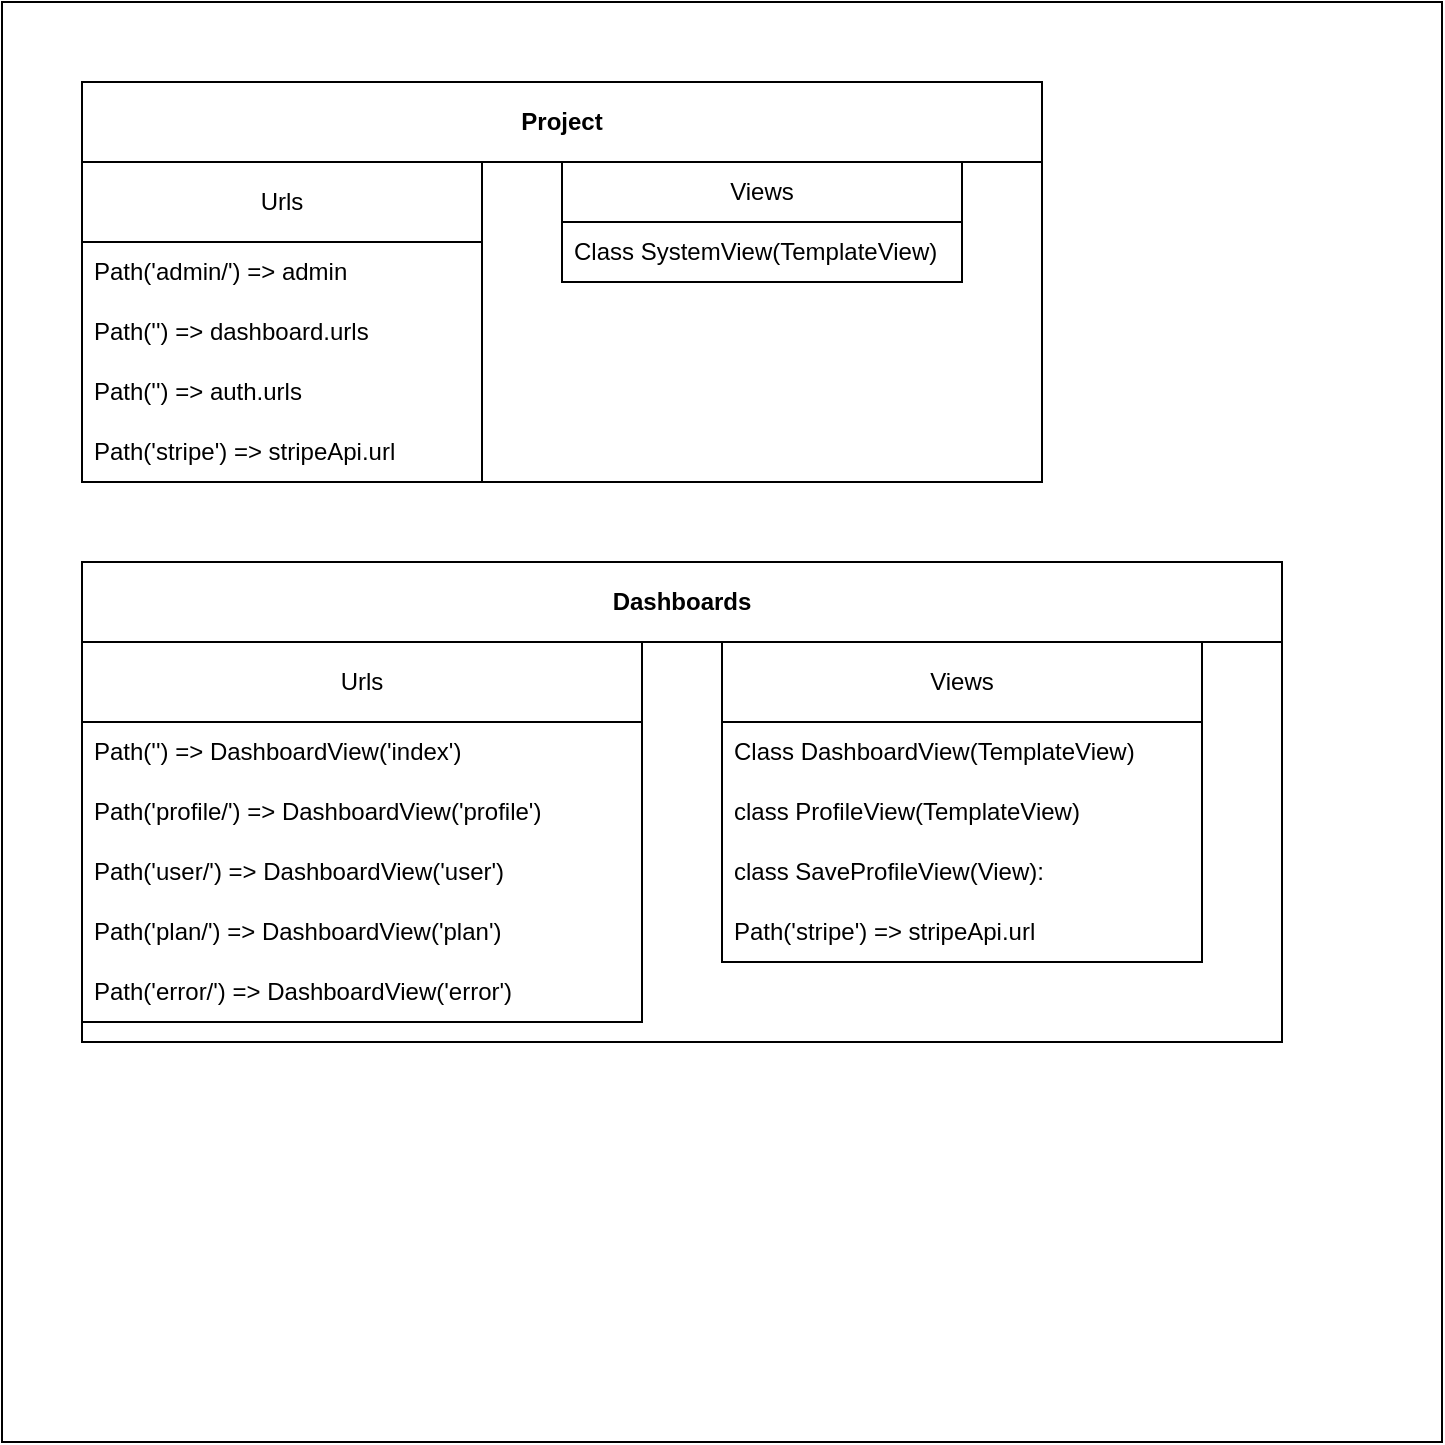 <mxfile version="24.7.7">
  <diagram name="Page-1" id="Q9l8EDt0E38q-BH_5aCW">
    <mxGraphModel dx="819" dy="518" grid="1" gridSize="10" guides="1" tooltips="1" connect="1" arrows="1" fold="1" page="1" pageScale="1" pageWidth="10000" pageHeight="10000" math="0" shadow="0">
      <root>
        <mxCell id="0" />
        <mxCell id="1" parent="0" />
        <mxCell id="dJpMslKiDyshbMu2dqWY-9" value="" style="rounded=0;whiteSpace=wrap;html=1;movable=1;resizable=1;rotatable=1;deletable=1;editable=1;locked=0;connectable=1;fillColor=none;" vertex="1" parent="1">
          <mxGeometry x="200" y="200" width="720" height="720" as="geometry" />
        </mxCell>
        <mxCell id="dJpMslKiDyshbMu2dqWY-41" value="Project" style="swimlane;whiteSpace=wrap;html=1;startSize=40;" vertex="1" parent="1">
          <mxGeometry x="240" y="240" width="480" height="200" as="geometry" />
        </mxCell>
        <mxCell id="dJpMslKiDyshbMu2dqWY-27" value="Urls" style="swimlane;fontStyle=0;childLayout=stackLayout;horizontal=1;startSize=40;horizontalStack=0;resizeParent=1;resizeParentMax=0;resizeLast=0;collapsible=1;marginBottom=0;whiteSpace=wrap;html=1;" vertex="1" parent="dJpMslKiDyshbMu2dqWY-41">
          <mxGeometry y="40" width="200" height="160" as="geometry">
            <mxRectangle x="210" y="210" width="60" height="30" as="alternateBounds" />
          </mxGeometry>
        </mxCell>
        <mxCell id="dJpMslKiDyshbMu2dqWY-28" value="Path(&#39;admin/&#39;) =&amp;gt; admin" style="text;strokeColor=none;fillColor=none;align=left;verticalAlign=middle;spacingLeft=4;spacingRight=4;overflow=hidden;points=[[0,0.5],[1,0.5]];portConstraint=eastwest;rotatable=0;whiteSpace=wrap;html=1;" vertex="1" parent="dJpMslKiDyshbMu2dqWY-27">
          <mxGeometry y="40" width="200" height="30" as="geometry" />
        </mxCell>
        <mxCell id="dJpMslKiDyshbMu2dqWY-29" value="Path(&#39;&#39;) =&amp;gt; dashboard.urls" style="text;strokeColor=none;fillColor=none;align=left;verticalAlign=middle;spacingLeft=4;spacingRight=4;overflow=hidden;points=[[0,0.5],[1,0.5]];portConstraint=eastwest;rotatable=0;whiteSpace=wrap;html=1;" vertex="1" parent="dJpMslKiDyshbMu2dqWY-27">
          <mxGeometry y="70" width="200" height="30" as="geometry" />
        </mxCell>
        <mxCell id="dJpMslKiDyshbMu2dqWY-30" value="Path(&#39;&#39;) =&amp;gt; auth.urls" style="text;strokeColor=none;fillColor=none;align=left;verticalAlign=middle;spacingLeft=4;spacingRight=4;overflow=hidden;points=[[0,0.5],[1,0.5]];portConstraint=eastwest;rotatable=0;whiteSpace=wrap;html=1;" vertex="1" parent="dJpMslKiDyshbMu2dqWY-27">
          <mxGeometry y="100" width="200" height="30" as="geometry" />
        </mxCell>
        <mxCell id="dJpMslKiDyshbMu2dqWY-31" value="Path(&#39;stripe&#39;) =&amp;gt; stripeApi.url" style="text;strokeColor=none;fillColor=none;align=left;verticalAlign=middle;spacingLeft=4;spacingRight=4;overflow=hidden;points=[[0,0.5],[1,0.5]];portConstraint=eastwest;rotatable=0;whiteSpace=wrap;html=1;" vertex="1" parent="dJpMslKiDyshbMu2dqWY-27">
          <mxGeometry y="130" width="200" height="30" as="geometry" />
        </mxCell>
        <mxCell id="dJpMslKiDyshbMu2dqWY-36" value="Views" style="swimlane;fontStyle=0;childLayout=stackLayout;horizontal=1;startSize=30;horizontalStack=0;resizeParent=1;resizeParentMax=0;resizeLast=0;collapsible=1;marginBottom=0;whiteSpace=wrap;html=1;" vertex="1" parent="dJpMslKiDyshbMu2dqWY-41">
          <mxGeometry x="240" y="40" width="200" height="60" as="geometry">
            <mxRectangle x="210" y="210" width="60" height="30" as="alternateBounds" />
          </mxGeometry>
        </mxCell>
        <mxCell id="dJpMslKiDyshbMu2dqWY-37" value="Class&amp;nbsp;SystemView(TemplateView)" style="text;strokeColor=none;fillColor=none;align=left;verticalAlign=middle;spacingLeft=4;spacingRight=4;overflow=hidden;points=[[0,0.5],[1,0.5]];portConstraint=eastwest;rotatable=0;whiteSpace=wrap;html=1;" vertex="1" parent="dJpMslKiDyshbMu2dqWY-36">
          <mxGeometry y="30" width="200" height="30" as="geometry" />
        </mxCell>
        <mxCell id="dJpMslKiDyshbMu2dqWY-42" value="Dashboards" style="swimlane;whiteSpace=wrap;html=1;startSize=40;" vertex="1" parent="1">
          <mxGeometry x="240" y="480" width="600" height="240" as="geometry" />
        </mxCell>
        <mxCell id="dJpMslKiDyshbMu2dqWY-43" value="Urls" style="swimlane;fontStyle=0;childLayout=stackLayout;horizontal=1;startSize=40;horizontalStack=0;resizeParent=1;resizeParentMax=0;resizeLast=0;collapsible=1;marginBottom=0;whiteSpace=wrap;html=1;" vertex="1" parent="dJpMslKiDyshbMu2dqWY-42">
          <mxGeometry y="40" width="280" height="190" as="geometry">
            <mxRectangle x="210" y="210" width="60" height="30" as="alternateBounds" />
          </mxGeometry>
        </mxCell>
        <mxCell id="dJpMslKiDyshbMu2dqWY-44" value="Path(&#39;&#39;) =&amp;gt; DashboardView(&#39;index&#39;)" style="text;strokeColor=none;fillColor=none;align=left;verticalAlign=middle;spacingLeft=4;spacingRight=4;overflow=hidden;points=[[0,0.5],[1,0.5]];portConstraint=eastwest;rotatable=0;whiteSpace=wrap;html=1;" vertex="1" parent="dJpMslKiDyshbMu2dqWY-43">
          <mxGeometry y="40" width="280" height="30" as="geometry" />
        </mxCell>
        <mxCell id="dJpMslKiDyshbMu2dqWY-45" value="Path(&#39;profile/&#39;) =&amp;gt; DashboardView(&#39;profile&#39;)" style="text;strokeColor=none;fillColor=none;align=left;verticalAlign=middle;spacingLeft=4;spacingRight=4;overflow=hidden;points=[[0,0.5],[1,0.5]];portConstraint=eastwest;rotatable=0;whiteSpace=wrap;html=1;" vertex="1" parent="dJpMslKiDyshbMu2dqWY-43">
          <mxGeometry y="70" width="280" height="30" as="geometry" />
        </mxCell>
        <mxCell id="dJpMslKiDyshbMu2dqWY-46" value="Path(&#39;user/&#39;) =&amp;gt; DashboardView(&#39;user&#39;)" style="text;strokeColor=none;fillColor=none;align=left;verticalAlign=middle;spacingLeft=4;spacingRight=4;overflow=hidden;points=[[0,0.5],[1,0.5]];portConstraint=eastwest;rotatable=0;whiteSpace=wrap;html=1;" vertex="1" parent="dJpMslKiDyshbMu2dqWY-43">
          <mxGeometry y="100" width="280" height="30" as="geometry" />
        </mxCell>
        <mxCell id="dJpMslKiDyshbMu2dqWY-53" value="Path(&#39;plan/&#39;) =&amp;gt; DashboardView(&#39;plan&#39;)" style="text;strokeColor=none;fillColor=none;align=left;verticalAlign=middle;spacingLeft=4;spacingRight=4;overflow=hidden;points=[[0,0.5],[1,0.5]];portConstraint=eastwest;rotatable=0;whiteSpace=wrap;html=1;" vertex="1" parent="dJpMslKiDyshbMu2dqWY-43">
          <mxGeometry y="130" width="280" height="30" as="geometry" />
        </mxCell>
        <mxCell id="dJpMslKiDyshbMu2dqWY-47" value="Path(&#39;error/&#39;) =&amp;gt; DashboardView(&#39;error&#39;)" style="text;strokeColor=none;fillColor=none;align=left;verticalAlign=middle;spacingLeft=4;spacingRight=4;overflow=hidden;points=[[0,0.5],[1,0.5]];portConstraint=eastwest;rotatable=0;whiteSpace=wrap;html=1;" vertex="1" parent="dJpMslKiDyshbMu2dqWY-43">
          <mxGeometry y="160" width="280" height="30" as="geometry" />
        </mxCell>
        <mxCell id="dJpMslKiDyshbMu2dqWY-48" value="Views" style="swimlane;fontStyle=0;childLayout=stackLayout;horizontal=1;startSize=40;horizontalStack=0;resizeParent=1;resizeParentMax=0;resizeLast=0;collapsible=1;marginBottom=0;whiteSpace=wrap;html=1;" vertex="1" parent="dJpMslKiDyshbMu2dqWY-42">
          <mxGeometry x="320" y="40" width="240" height="160" as="geometry">
            <mxRectangle x="210" y="210" width="60" height="30" as="alternateBounds" />
          </mxGeometry>
        </mxCell>
        <mxCell id="dJpMslKiDyshbMu2dqWY-49" value="Class DashboardView(TemplateView)" style="text;strokeColor=none;fillColor=none;align=left;verticalAlign=middle;spacingLeft=4;spacingRight=4;overflow=hidden;points=[[0,0.5],[1,0.5]];portConstraint=eastwest;rotatable=0;whiteSpace=wrap;html=1;" vertex="1" parent="dJpMslKiDyshbMu2dqWY-48">
          <mxGeometry y="40" width="240" height="30" as="geometry" />
        </mxCell>
        <mxCell id="dJpMslKiDyshbMu2dqWY-50" value="class ProfileView(TemplateView)" style="text;strokeColor=none;fillColor=none;align=left;verticalAlign=middle;spacingLeft=4;spacingRight=4;overflow=hidden;points=[[0,0.5],[1,0.5]];portConstraint=eastwest;rotatable=0;whiteSpace=wrap;html=1;" vertex="1" parent="dJpMslKiDyshbMu2dqWY-48">
          <mxGeometry y="70" width="240" height="30" as="geometry" />
        </mxCell>
        <mxCell id="dJpMslKiDyshbMu2dqWY-51" value="class SaveProfileView(View):" style="text;strokeColor=none;fillColor=none;align=left;verticalAlign=middle;spacingLeft=4;spacingRight=4;overflow=hidden;points=[[0,0.5],[1,0.5]];portConstraint=eastwest;rotatable=0;whiteSpace=wrap;html=1;" vertex="1" parent="dJpMslKiDyshbMu2dqWY-48">
          <mxGeometry y="100" width="240" height="30" as="geometry" />
        </mxCell>
        <mxCell id="dJpMslKiDyshbMu2dqWY-52" value="Path(&#39;stripe&#39;) =&amp;gt; stripeApi.url" style="text;strokeColor=none;fillColor=none;align=left;verticalAlign=middle;spacingLeft=4;spacingRight=4;overflow=hidden;points=[[0,0.5],[1,0.5]];portConstraint=eastwest;rotatable=0;whiteSpace=wrap;html=1;" vertex="1" parent="dJpMslKiDyshbMu2dqWY-48">
          <mxGeometry y="130" width="240" height="30" as="geometry" />
        </mxCell>
      </root>
    </mxGraphModel>
  </diagram>
</mxfile>
